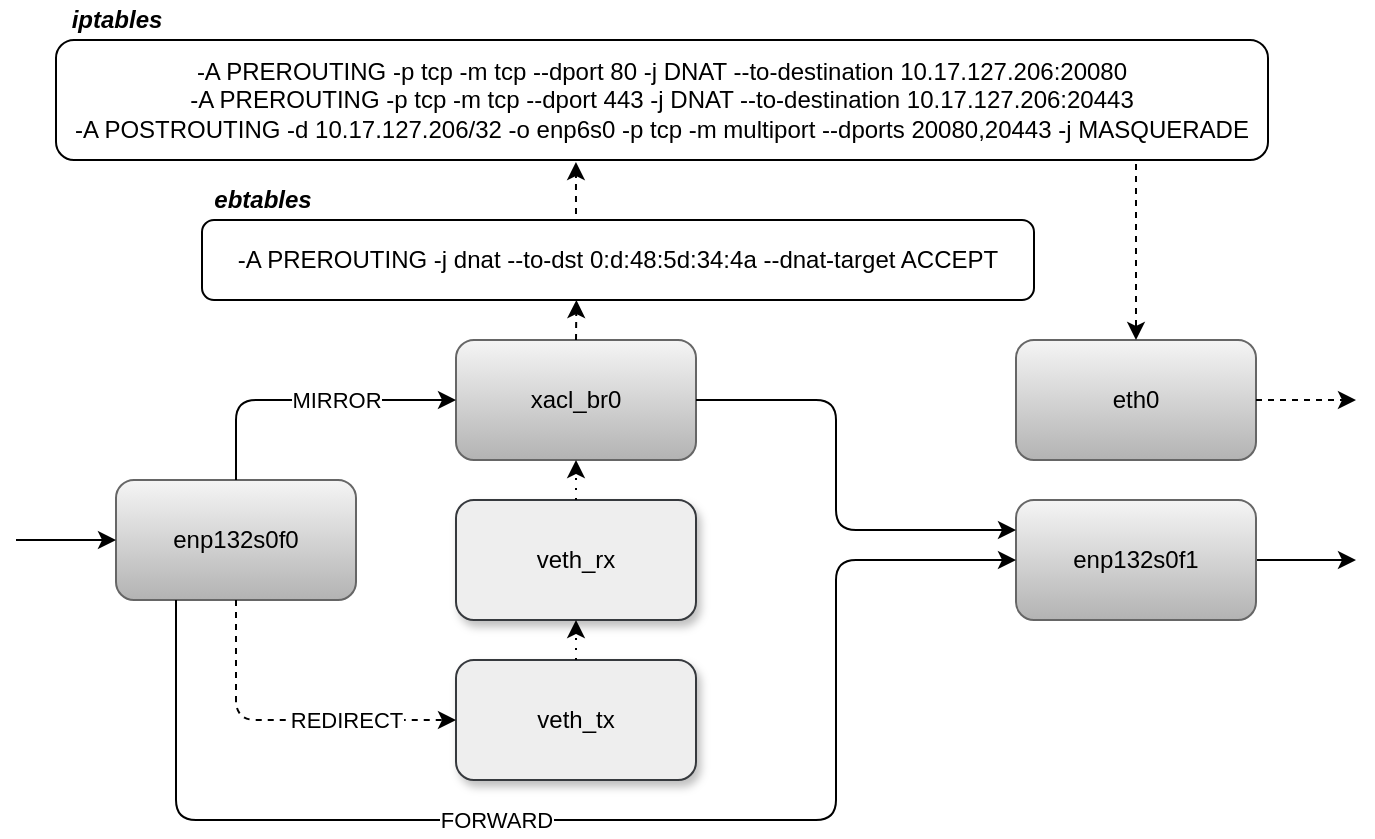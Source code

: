 <mxfile version="13.3.5" type="github">
  <diagram id="D_IJrdBWuOMCP7FshWZn" name="第 1 页">
    <mxGraphModel dx="925" dy="1693" grid="1" gridSize="10" guides="1" tooltips="1" connect="1" arrows="1" fold="1" page="1" pageScale="1" pageWidth="827" pageHeight="1169" math="0" shadow="0">
      <root>
        <mxCell id="0" />
        <mxCell id="1" parent="0" />
        <mxCell id="ZjVOlIGF_ecNaLtHyKa2-1" value="xacl_br0" style="rounded=1;whiteSpace=wrap;html=1;gradientColor=#b3b3b3;fillColor=#f5f5f5;strokeColor=#666666;" vertex="1" parent="1">
          <mxGeometry x="330" y="110" width="120" height="60" as="geometry" />
        </mxCell>
        <mxCell id="ZjVOlIGF_ecNaLtHyKa2-2" value="enp132s0f0" style="rounded=1;whiteSpace=wrap;html=1;gradientColor=#b3b3b3;fillColor=#f5f5f5;strokeColor=#666666;" vertex="1" parent="1">
          <mxGeometry x="160" y="180" width="120" height="60" as="geometry" />
        </mxCell>
        <mxCell id="ZjVOlIGF_ecNaLtHyKa2-3" value="veth_tx" style="rounded=1;whiteSpace=wrap;html=1;fillColor=#eeeeee;strokeColor=#36393d;shadow=1;" vertex="1" parent="1">
          <mxGeometry x="330" y="270" width="120" height="60" as="geometry" />
        </mxCell>
        <mxCell id="ZjVOlIGF_ecNaLtHyKa2-4" value="-A PREROUTING -j dnat --to-dst 0:d:48:5d:34:4a --dnat-target ACCEPT" style="rounded=1;whiteSpace=wrap;html=1;" vertex="1" parent="1">
          <mxGeometry x="203" y="50" width="416" height="40" as="geometry" />
        </mxCell>
        <mxCell id="ZjVOlIGF_ecNaLtHyKa2-6" value="" style="endArrow=classic;html=1;entryX=0;entryY=0.5;entryDx=0;entryDy=0;exitX=0.5;exitY=1;exitDx=0;exitDy=0;dashed=1;" edge="1" parent="1" source="ZjVOlIGF_ecNaLtHyKa2-2" target="ZjVOlIGF_ecNaLtHyKa2-3">
          <mxGeometry width="50" height="50" relative="1" as="geometry">
            <mxPoint x="380" y="200" as="sourcePoint" />
            <mxPoint x="430" y="150" as="targetPoint" />
            <Array as="points">
              <mxPoint x="220" y="300" />
            </Array>
          </mxGeometry>
        </mxCell>
        <mxCell id="ZjVOlIGF_ecNaLtHyKa2-7" value="REDIRECT" style="edgeLabel;html=1;align=center;verticalAlign=middle;resizable=0;points=[];" vertex="1" connectable="0" parent="ZjVOlIGF_ecNaLtHyKa2-6">
          <mxGeometry x="-0.183" y="-2" relative="1" as="geometry">
            <mxPoint x="45" y="-2" as="offset" />
          </mxGeometry>
        </mxCell>
        <mxCell id="ZjVOlIGF_ecNaLtHyKa2-8" value="" style="endArrow=classic;html=1;exitX=1;exitY=0.5;exitDx=0;exitDy=0;" edge="1" parent="1" source="ZjVOlIGF_ecNaLtHyKa2-19">
          <mxGeometry width="50" height="50" relative="1" as="geometry">
            <mxPoint x="380" y="200" as="sourcePoint" />
            <mxPoint x="780" y="220" as="targetPoint" />
          </mxGeometry>
        </mxCell>
        <mxCell id="ZjVOlIGF_ecNaLtHyKa2-9" value="" style="endArrow=classic;html=1;exitX=0.5;exitY=0;exitDx=0;exitDy=0;entryX=0;entryY=0.5;entryDx=0;entryDy=0;" edge="1" parent="1" source="ZjVOlIGF_ecNaLtHyKa2-2" target="ZjVOlIGF_ecNaLtHyKa2-1">
          <mxGeometry width="50" height="50" relative="1" as="geometry">
            <mxPoint x="380" y="200" as="sourcePoint" />
            <mxPoint x="430" y="150" as="targetPoint" />
            <Array as="points">
              <mxPoint x="220" y="140" />
            </Array>
          </mxGeometry>
        </mxCell>
        <mxCell id="ZjVOlIGF_ecNaLtHyKa2-25" value="MIRROR" style="edgeLabel;html=1;align=center;verticalAlign=middle;resizable=0;points=[];" vertex="1" connectable="0" parent="ZjVOlIGF_ecNaLtHyKa2-9">
          <mxGeometry x="-0.6" y="1" relative="1" as="geometry">
            <mxPoint x="51" y="-10" as="offset" />
          </mxGeometry>
        </mxCell>
        <mxCell id="ZjVOlIGF_ecNaLtHyKa2-10" value="" style="endArrow=classic;html=1;exitX=0.5;exitY=0;exitDx=0;exitDy=0;entryX=0.45;entryY=1;entryDx=0;entryDy=0;entryPerimeter=0;dashed=1;" edge="1" parent="1" source="ZjVOlIGF_ecNaLtHyKa2-1" target="ZjVOlIGF_ecNaLtHyKa2-4">
          <mxGeometry width="50" height="50" relative="1" as="geometry">
            <mxPoint x="380" y="140" as="sourcePoint" />
            <mxPoint x="430" y="90" as="targetPoint" />
          </mxGeometry>
        </mxCell>
        <mxCell id="ZjVOlIGF_ecNaLtHyKa2-11" value="&lt;div&gt;-A PREROUTING -p tcp -m tcp --dport 80 -j DNAT --to-destination 10.17.127.206:20080&lt;/div&gt;&lt;div&gt;-A PREROUTING -p tcp -m tcp --dport 443 -j DNAT --to-destination 10.17.127.206:20443&lt;/div&gt;&lt;div&gt;-A POSTROUTING -d 10.17.127.206/32 -o enp6s0 -p tcp -m multiport --dports 20080,20443 -j MASQUERADE&lt;/div&gt;" style="rounded=1;whiteSpace=wrap;html=1;" vertex="1" parent="1">
          <mxGeometry x="130" y="-40" width="606" height="60" as="geometry" />
        </mxCell>
        <mxCell id="ZjVOlIGF_ecNaLtHyKa2-12" value="&lt;b&gt;&lt;i&gt;ebtables&lt;/i&gt;&lt;/b&gt;" style="text;html=1;align=center;verticalAlign=middle;resizable=0;points=[];autosize=1;" vertex="1" parent="1">
          <mxGeometry x="203" y="30" width="60" height="20" as="geometry" />
        </mxCell>
        <mxCell id="ZjVOlIGF_ecNaLtHyKa2-13" value="&lt;b&gt;&lt;i&gt;iptables&lt;/i&gt;&lt;/b&gt;" style="text;html=1;align=center;verticalAlign=middle;resizable=0;points=[];autosize=1;" vertex="1" parent="1">
          <mxGeometry x="130" y="-60" width="60" height="20" as="geometry" />
        </mxCell>
        <mxCell id="ZjVOlIGF_ecNaLtHyKa2-14" value="" style="endArrow=classic;html=1;entryX=0.429;entryY=1.017;entryDx=0;entryDy=0;entryPerimeter=0;dashed=1;" edge="1" parent="1" target="ZjVOlIGF_ecNaLtHyKa2-11">
          <mxGeometry width="50" height="50" relative="1" as="geometry">
            <mxPoint x="390" y="47" as="sourcePoint" />
            <mxPoint x="439" as="targetPoint" />
          </mxGeometry>
        </mxCell>
        <mxCell id="ZjVOlIGF_ecNaLtHyKa2-15" value="eth0" style="rounded=1;whiteSpace=wrap;html=1;gradientColor=#b3b3b3;fillColor=#f5f5f5;strokeColor=#666666;" vertex="1" parent="1">
          <mxGeometry x="610" y="110" width="120" height="60" as="geometry" />
        </mxCell>
        <mxCell id="ZjVOlIGF_ecNaLtHyKa2-16" value="" style="endArrow=classic;html=1;entryX=0.5;entryY=0;entryDx=0;entryDy=0;dashed=1;" edge="1" parent="1" target="ZjVOlIGF_ecNaLtHyKa2-15">
          <mxGeometry width="50" height="50" relative="1" as="geometry">
            <mxPoint x="670" y="22" as="sourcePoint" />
            <mxPoint x="540" y="120" as="targetPoint" />
          </mxGeometry>
        </mxCell>
        <mxCell id="ZjVOlIGF_ecNaLtHyKa2-17" value="" style="endArrow=classic;html=1;exitX=1;exitY=0.5;exitDx=0;exitDy=0;dashed=1;" edge="1" parent="1" source="ZjVOlIGF_ecNaLtHyKa2-15">
          <mxGeometry width="50" height="50" relative="1" as="geometry">
            <mxPoint x="490" y="130" as="sourcePoint" />
            <mxPoint x="780" y="140" as="targetPoint" />
          </mxGeometry>
        </mxCell>
        <mxCell id="ZjVOlIGF_ecNaLtHyKa2-18" value="veth_rx" style="rounded=1;whiteSpace=wrap;html=1;fillColor=#eeeeee;strokeColor=#36393d;shadow=1;" vertex="1" parent="1">
          <mxGeometry x="330" y="190" width="120" height="60" as="geometry" />
        </mxCell>
        <mxCell id="ZjVOlIGF_ecNaLtHyKa2-19" value="&lt;span&gt;enp132s0f1&lt;/span&gt;" style="rounded=1;whiteSpace=wrap;html=1;gradientColor=#b3b3b3;fillColor=#f5f5f5;strokeColor=#666666;" vertex="1" parent="1">
          <mxGeometry x="610" y="190" width="120" height="60" as="geometry" />
        </mxCell>
        <mxCell id="ZjVOlIGF_ecNaLtHyKa2-20" value="" style="endArrow=classic;html=1;exitX=0.5;exitY=0;exitDx=0;exitDy=0;entryX=0.5;entryY=1;entryDx=0;entryDy=0;dashed=1;dashPattern=1 4;" edge="1" parent="1" source="ZjVOlIGF_ecNaLtHyKa2-3" target="ZjVOlIGF_ecNaLtHyKa2-18">
          <mxGeometry width="50" height="50" relative="1" as="geometry">
            <mxPoint x="450" y="250" as="sourcePoint" />
            <mxPoint x="500" y="200" as="targetPoint" />
          </mxGeometry>
        </mxCell>
        <mxCell id="ZjVOlIGF_ecNaLtHyKa2-21" value="" style="endArrow=classic;html=1;exitX=0.5;exitY=0;exitDx=0;exitDy=0;entryX=0.5;entryY=1;entryDx=0;entryDy=0;dashed=1;dashPattern=1 4;" edge="1" parent="1" source="ZjVOlIGF_ecNaLtHyKa2-18" target="ZjVOlIGF_ecNaLtHyKa2-1">
          <mxGeometry width="50" height="50" relative="1" as="geometry">
            <mxPoint x="450" y="250" as="sourcePoint" />
            <mxPoint x="500" y="200" as="targetPoint" />
          </mxGeometry>
        </mxCell>
        <mxCell id="ZjVOlIGF_ecNaLtHyKa2-22" value="" style="endArrow=classic;html=1;entryX=0;entryY=0.5;entryDx=0;entryDy=0;exitX=0.25;exitY=1;exitDx=0;exitDy=0;" edge="1" parent="1" source="ZjVOlIGF_ecNaLtHyKa2-2" target="ZjVOlIGF_ecNaLtHyKa2-19">
          <mxGeometry width="50" height="50" relative="1" as="geometry">
            <mxPoint x="340" y="230" as="sourcePoint" />
            <mxPoint x="500" y="200" as="targetPoint" />
            <Array as="points">
              <mxPoint x="190" y="350" />
              <mxPoint x="520" y="350" />
              <mxPoint x="520" y="220" />
            </Array>
          </mxGeometry>
        </mxCell>
        <mxCell id="ZjVOlIGF_ecNaLtHyKa2-24" value="FORWARD" style="edgeLabel;html=1;align=center;verticalAlign=middle;resizable=0;points=[];" vertex="1" connectable="0" parent="ZjVOlIGF_ecNaLtHyKa2-22">
          <mxGeometry x="0.3" y="1" relative="1" as="geometry">
            <mxPoint x="-159" y="1" as="offset" />
          </mxGeometry>
        </mxCell>
        <mxCell id="ZjVOlIGF_ecNaLtHyKa2-26" value="" style="endArrow=classic;html=1;entryX=0;entryY=0.5;entryDx=0;entryDy=0;" edge="1" parent="1" target="ZjVOlIGF_ecNaLtHyKa2-2">
          <mxGeometry width="50" height="50" relative="1" as="geometry">
            <mxPoint x="110" y="210" as="sourcePoint" />
            <mxPoint x="470" y="150" as="targetPoint" />
          </mxGeometry>
        </mxCell>
        <mxCell id="ZjVOlIGF_ecNaLtHyKa2-27" value="" style="endArrow=classic;html=1;exitX=1;exitY=0.5;exitDx=0;exitDy=0;entryX=0;entryY=0.25;entryDx=0;entryDy=0;" edge="1" parent="1" source="ZjVOlIGF_ecNaLtHyKa2-1" target="ZjVOlIGF_ecNaLtHyKa2-19">
          <mxGeometry width="50" height="50" relative="1" as="geometry">
            <mxPoint x="480" y="160" as="sourcePoint" />
            <mxPoint x="590" y="120" as="targetPoint" />
            <Array as="points">
              <mxPoint x="520" y="140" />
              <mxPoint x="520" y="205" />
            </Array>
          </mxGeometry>
        </mxCell>
      </root>
    </mxGraphModel>
  </diagram>
</mxfile>
